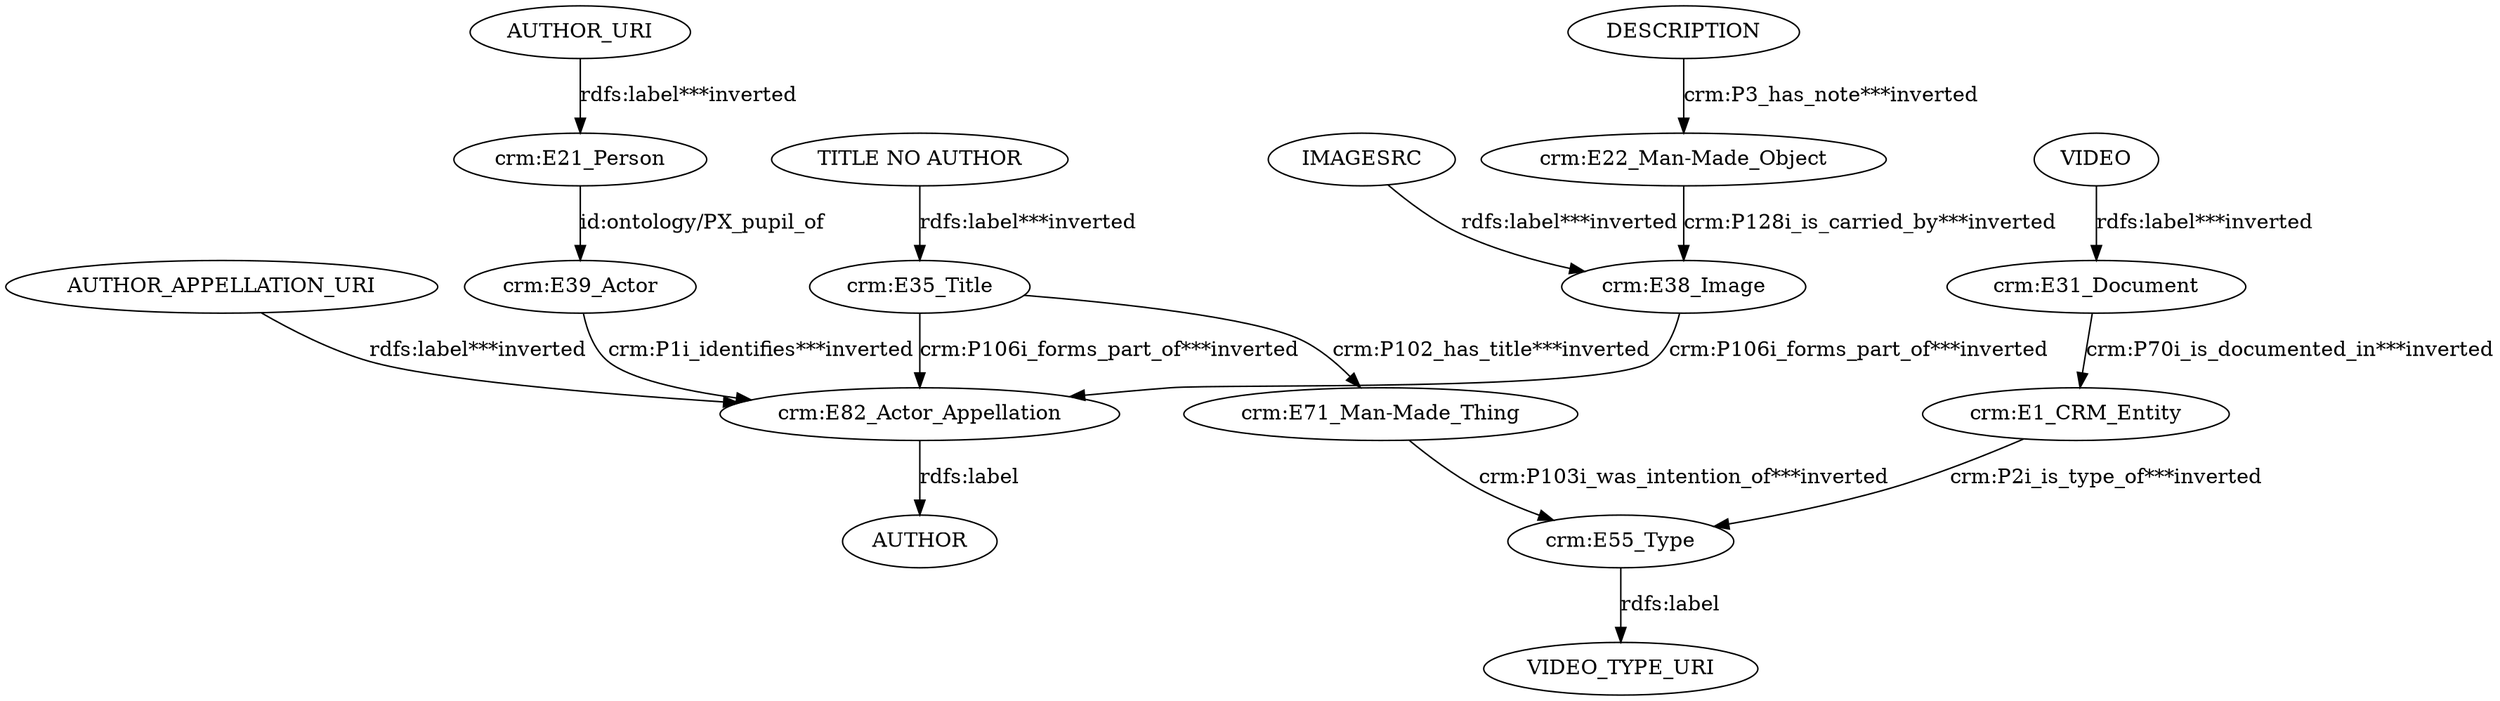 digraph {
  AUTHOR_APPELLATION_URI [type=attribute_name,label=AUTHOR_APPELLATION_URI]
  "crm:E82_Actor_Appellation1" [type=class_uri,label="crm:E82_Actor_Appellation"]
  AUTHOR_URI [type=attribute_name,label=AUTHOR_URI]
  "crm:E21_Person1" [type=class_uri,label="crm:E21_Person"]
  DESCRIPTION [type=attribute_name,label=DESCRIPTION]
  "crm:E22_Man-Made_Object1" [type=class_uri,label="crm:E22_Man-Made_Object"]
  IMAGESRC [type=attribute_name,label=IMAGESRC]
  "crm:E38_Image1" [type=class_uri,label="crm:E38_Image"]
  "TITLE NO AUTHOR" [type=attribute_name,label="TITLE NO AUTHOR"]
  "crm:E35_Title1" [type=class_uri,label="crm:E35_Title"]
  VIDEO [type=attribute_name,label=VIDEO]
  "crm:E31_Document1" [type=class_uri,label="crm:E31_Document"]
  "crm:E1_CRM_Entity" [type=class_uri,label="crm:E1_CRM_Entity"]
  "crm:E55_Type1" [type=class_uri,label="crm:E55_Type"]
  "crm:E39_Actor" [type=class_uri,label="crm:E39_Actor"]
  "crm:E71_Man-Made_Thing" [type=class_uri,label="crm:E71_Man-Made_Thing"]
  VIDEO_TYPE_URI [type=attribute_name,label=VIDEO_TYPE_URI]
  AUTHOR [type=attribute_name,label=AUTHOR]
  AUTHOR_APPELLATION_URI -> "crm:E82_Actor_Appellation1" [type=st_property_uri,label="rdfs:label***inverted",weight=1]
  AUTHOR_URI -> "crm:E21_Person1" [type=st_property_uri,label="rdfs:label***inverted",weight=1]
  DESCRIPTION -> "crm:E22_Man-Made_Object1" [type=st_property_uri,label="crm:P3_has_note***inverted",weight=1]
  IMAGESRC -> "crm:E38_Image1" [type=st_property_uri,label="rdfs:label***inverted",weight=1]
  "TITLE NO AUTHOR" -> "crm:E35_Title1" [type=st_property_uri,label="rdfs:label***inverted",weight=1]
  VIDEO -> "crm:E31_Document1" [type=st_property_uri,label="rdfs:label***inverted",weight=1]
  "crm:E1_CRM_Entity" -> "crm:E55_Type1" [type=direct_property_uri,label="crm:P2i_is_type_of***inverted",weight=1]
  "crm:E21_Person1" -> "crm:E39_Actor" [label="id:ontology/PX_pupil_of",type=direct_property_uri,weight=1]
  "crm:E22_Man-Made_Object1" -> "crm:E38_Image1" [type=inherited,label="crm:P128i_is_carried_by***inverted",weight=4]
  "crm:E31_Document1" -> "crm:E1_CRM_Entity" [type=direct_property_uri,label="crm:P70i_is_documented_in***inverted",weight=1]
  "crm:E35_Title1" -> "crm:E71_Man-Made_Thing" [type=direct_property_uri,label="crm:P102_has_title***inverted",weight=1]
  "crm:E35_Title1" -> "crm:E82_Actor_Appellation1" [type=inherited,label="crm:P106i_forms_part_of***inverted",weight=4]
  "crm:E38_Image1" -> "crm:E82_Actor_Appellation1" [type=inherited,label="crm:P106i_forms_part_of***inverted",weight=4]
  "crm:E39_Actor" -> "crm:E82_Actor_Appellation1" [type=inherited,label="crm:P1i_identifies***inverted",weight=4]
  "crm:E55_Type1" -> VIDEO_TYPE_URI [label="rdfs:label",type=st_property_uri]
  "crm:E71_Man-Made_Thing" -> "crm:E55_Type1" [type=direct_property_uri,label="crm:P103i_was_intention_of***inverted",weight=1]
  "crm:E82_Actor_Appellation1" -> AUTHOR [label="rdfs:label",type=st_property_uri]
}
